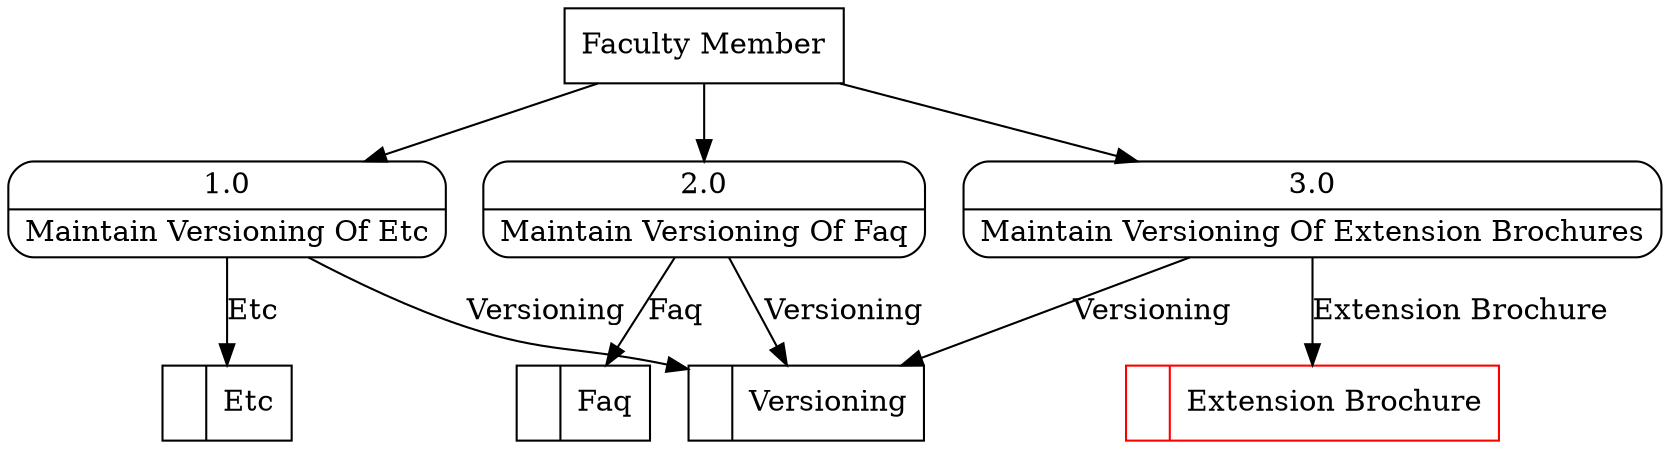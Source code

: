 digraph dfd2{ 
node[shape=record]
200 [label="<f0>  |<f1> Versioning " ];
201 [label="<f0>  |<f1> Etc " ];
202 [label="<f0>  |<f1> Faq " ];
203 [label="<f0>  |<f1> Extension Brochure " color=red];
204 [label="Faculty Member" shape=box];
205 [label="{<f0> 1.0|<f1> Maintain Versioning Of Etc }" shape=Mrecord];
206 [label="{<f0> 2.0|<f1> Maintain Versioning Of Faq }" shape=Mrecord];
207 [label="{<f0> 3.0|<f1> Maintain Versioning Of Extension Brochures }" shape=Mrecord];
204 -> 205
204 -> 206
204 -> 207
205 -> 201 [label="Etc"]
205 -> 200 [label="Versioning"]
206 -> 202 [label="Faq"]
206 -> 200 [label="Versioning"]
207 -> 200 [label="Versioning"]
207 -> 203 [label="Extension Brochure"]
}